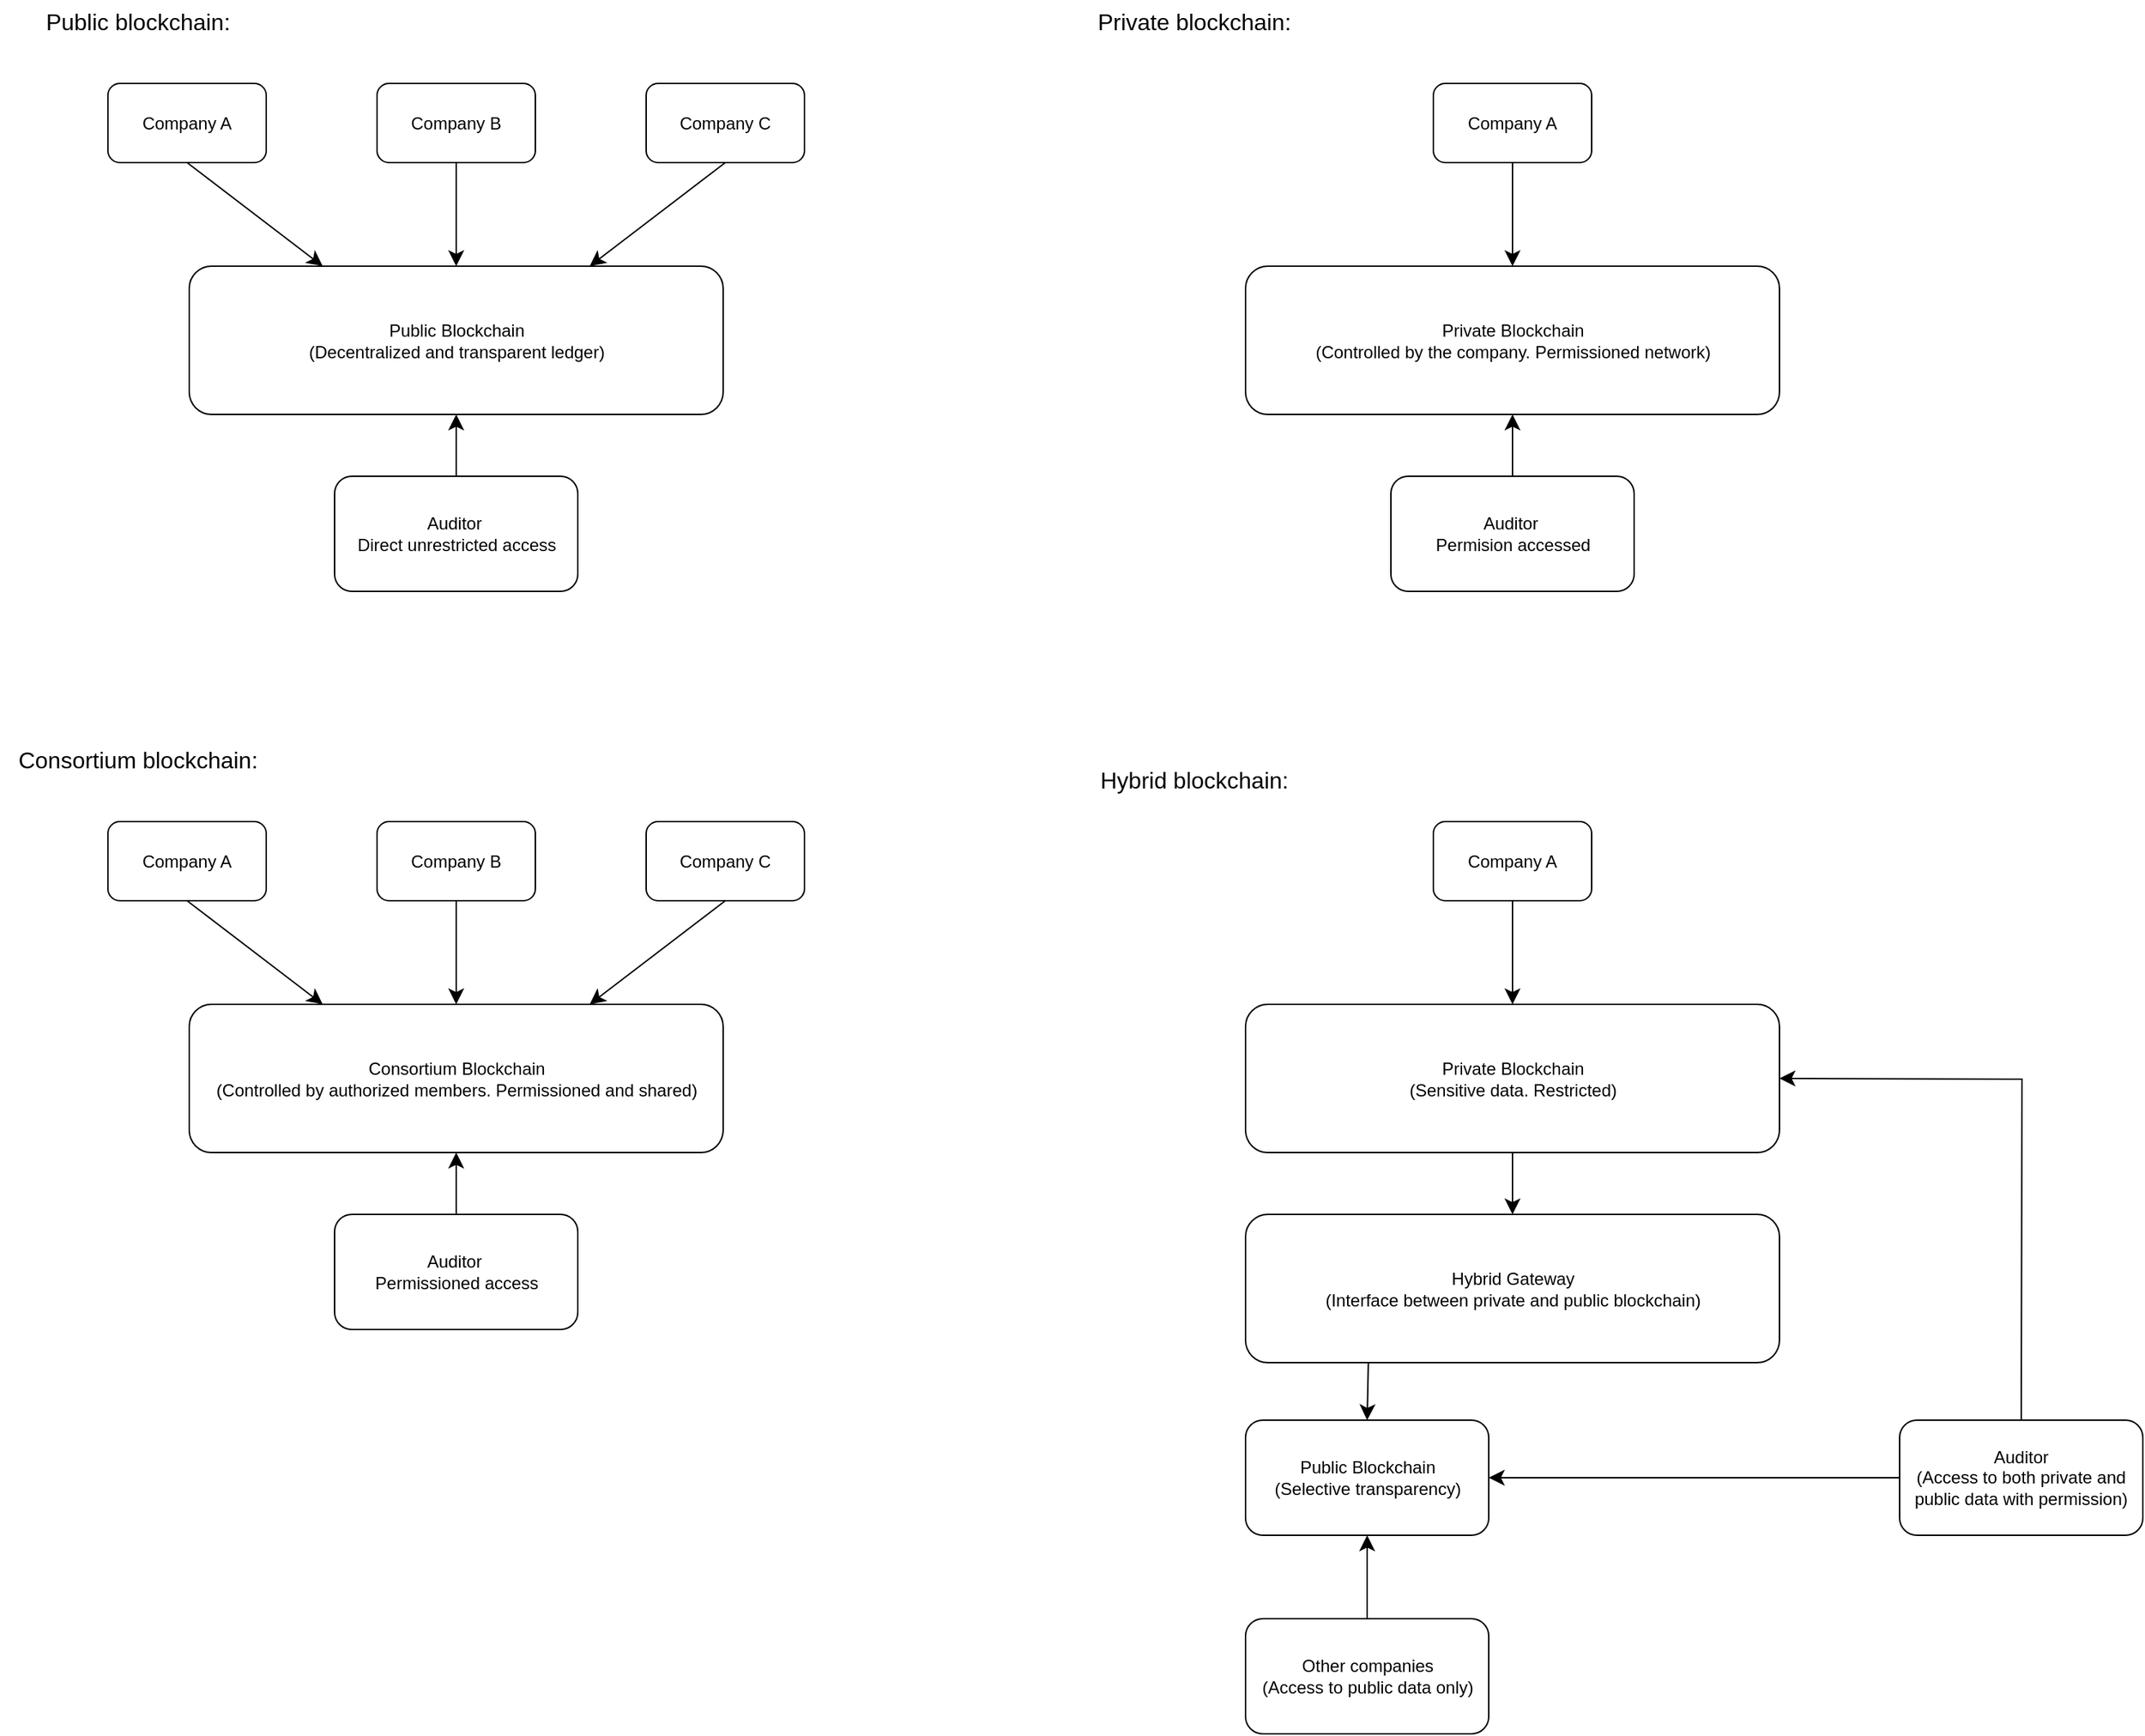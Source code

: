 <mxfile version="24.9.0">
  <diagram name="Página-1" id="ctmEYIWH0Jxgt6QVY9Xr">
    <mxGraphModel dx="2089" dy="578" grid="0" gridSize="10" guides="1" tooltips="1" connect="1" arrows="1" fold="1" page="0" pageScale="1" pageWidth="827" pageHeight="1169" math="0" shadow="0">
      <root>
        <mxCell id="0" />
        <mxCell id="1" parent="0" />
        <mxCell id="XVsmHcTAchvT7u45jq_P-10" style="edgeStyle=none;curved=1;rounded=0;orthogonalLoop=1;jettySize=auto;html=1;exitX=0.5;exitY=1;exitDx=0;exitDy=0;entryX=0.25;entryY=0;entryDx=0;entryDy=0;fontSize=12;startSize=8;endSize=8;" edge="1" parent="1" source="XVsmHcTAchvT7u45jq_P-3" target="XVsmHcTAchvT7u45jq_P-6">
          <mxGeometry relative="1" as="geometry" />
        </mxCell>
        <mxCell id="XVsmHcTAchvT7u45jq_P-3" value="Company A" style="rounded=1;whiteSpace=wrap;html=1;" vertex="1" parent="1">
          <mxGeometry x="39" y="582" width="110" height="55" as="geometry" />
        </mxCell>
        <mxCell id="XVsmHcTAchvT7u45jq_P-11" style="edgeStyle=none;curved=1;rounded=0;orthogonalLoop=1;jettySize=auto;html=1;exitX=0.5;exitY=1;exitDx=0;exitDy=0;entryX=0.5;entryY=0;entryDx=0;entryDy=0;fontSize=12;startSize=8;endSize=8;" edge="1" parent="1" source="XVsmHcTAchvT7u45jq_P-4" target="XVsmHcTAchvT7u45jq_P-6">
          <mxGeometry relative="1" as="geometry" />
        </mxCell>
        <mxCell id="XVsmHcTAchvT7u45jq_P-4" value="Company B" style="rounded=1;whiteSpace=wrap;html=1;" vertex="1" parent="1">
          <mxGeometry x="226" y="582" width="110" height="55" as="geometry" />
        </mxCell>
        <mxCell id="XVsmHcTAchvT7u45jq_P-12" style="edgeStyle=none;curved=1;rounded=0;orthogonalLoop=1;jettySize=auto;html=1;exitX=0.5;exitY=1;exitDx=0;exitDy=0;entryX=0.75;entryY=0;entryDx=0;entryDy=0;fontSize=12;startSize=8;endSize=8;" edge="1" parent="1" source="XVsmHcTAchvT7u45jq_P-5" target="XVsmHcTAchvT7u45jq_P-6">
          <mxGeometry relative="1" as="geometry" />
        </mxCell>
        <mxCell id="XVsmHcTAchvT7u45jq_P-5" value="Company C" style="rounded=1;whiteSpace=wrap;html=1;" vertex="1" parent="1">
          <mxGeometry x="413" y="582" width="110" height="55" as="geometry" />
        </mxCell>
        <mxCell id="XVsmHcTAchvT7u45jq_P-6" value="Public Blockchain&lt;div&gt;(Decentralized and transparent ledger)&lt;/div&gt;" style="rounded=1;whiteSpace=wrap;html=1;" vertex="1" parent="1">
          <mxGeometry x="95.5" y="709" width="371" height="103" as="geometry" />
        </mxCell>
        <mxCell id="XVsmHcTAchvT7u45jq_P-13" style="edgeStyle=none;curved=1;rounded=0;orthogonalLoop=1;jettySize=auto;html=1;exitX=0.5;exitY=0;exitDx=0;exitDy=0;entryX=0.5;entryY=1;entryDx=0;entryDy=0;fontSize=12;startSize=8;endSize=8;" edge="1" parent="1" source="XVsmHcTAchvT7u45jq_P-7" target="XVsmHcTAchvT7u45jq_P-6">
          <mxGeometry relative="1" as="geometry" />
        </mxCell>
        <mxCell id="XVsmHcTAchvT7u45jq_P-7" value="Auditor&amp;nbsp;&lt;div&gt;Direct unrestricted access&lt;/div&gt;" style="rounded=1;whiteSpace=wrap;html=1;" vertex="1" parent="1">
          <mxGeometry x="196.5" y="855" width="169" height="80" as="geometry" />
        </mxCell>
        <mxCell id="XVsmHcTAchvT7u45jq_P-14" value="Public blockchain:" style="text;strokeColor=none;fillColor=none;html=1;align=center;verticalAlign=middle;whiteSpace=wrap;rounded=0;fontSize=16;" vertex="1" parent="1">
          <mxGeometry x="-36" y="524" width="192" height="30" as="geometry" />
        </mxCell>
        <mxCell id="XVsmHcTAchvT7u45jq_P-17" style="edgeStyle=none;curved=1;rounded=0;orthogonalLoop=1;jettySize=auto;html=1;exitX=0.5;exitY=1;exitDx=0;exitDy=0;entryX=0.5;entryY=0;entryDx=0;entryDy=0;fontSize=12;startSize=8;endSize=8;" edge="1" parent="1" source="XVsmHcTAchvT7u45jq_P-18" target="XVsmHcTAchvT7u45jq_P-21">
          <mxGeometry relative="1" as="geometry" />
        </mxCell>
        <mxCell id="XVsmHcTAchvT7u45jq_P-18" value="Company A" style="rounded=1;whiteSpace=wrap;html=1;" vertex="1" parent="1">
          <mxGeometry x="960" y="582" width="110" height="55" as="geometry" />
        </mxCell>
        <mxCell id="XVsmHcTAchvT7u45jq_P-21" value="Private Blockchain&lt;div&gt;(Controlled by the company. Permissioned network)&lt;/div&gt;" style="rounded=1;whiteSpace=wrap;html=1;" vertex="1" parent="1">
          <mxGeometry x="829.5" y="709" width="371" height="103" as="geometry" />
        </mxCell>
        <mxCell id="XVsmHcTAchvT7u45jq_P-22" style="edgeStyle=none;curved=1;rounded=0;orthogonalLoop=1;jettySize=auto;html=1;exitX=0.5;exitY=0;exitDx=0;exitDy=0;entryX=0.5;entryY=1;entryDx=0;entryDy=0;fontSize=12;startSize=8;endSize=8;" edge="1" parent="1" source="XVsmHcTAchvT7u45jq_P-23" target="XVsmHcTAchvT7u45jq_P-21">
          <mxGeometry relative="1" as="geometry" />
        </mxCell>
        <mxCell id="XVsmHcTAchvT7u45jq_P-23" value="Auditor&amp;nbsp;&lt;div&gt;Permision accessed&lt;/div&gt;" style="rounded=1;whiteSpace=wrap;html=1;" vertex="1" parent="1">
          <mxGeometry x="930.5" y="855" width="169" height="80" as="geometry" />
        </mxCell>
        <mxCell id="XVsmHcTAchvT7u45jq_P-24" value="Private blockchain:" style="text;strokeColor=none;fillColor=none;html=1;align=center;verticalAlign=middle;whiteSpace=wrap;rounded=0;fontSize=16;" vertex="1" parent="1">
          <mxGeometry x="698" y="524" width="192" height="30" as="geometry" />
        </mxCell>
        <mxCell id="XVsmHcTAchvT7u45jq_P-25" style="edgeStyle=none;curved=1;rounded=0;orthogonalLoop=1;jettySize=auto;html=1;exitX=0.5;exitY=1;exitDx=0;exitDy=0;entryX=0.25;entryY=0;entryDx=0;entryDy=0;fontSize=12;startSize=8;endSize=8;" edge="1" parent="1" source="XVsmHcTAchvT7u45jq_P-26" target="XVsmHcTAchvT7u45jq_P-31">
          <mxGeometry relative="1" as="geometry" />
        </mxCell>
        <mxCell id="XVsmHcTAchvT7u45jq_P-26" value="Company A" style="rounded=1;whiteSpace=wrap;html=1;" vertex="1" parent="1">
          <mxGeometry x="39" y="1095" width="110" height="55" as="geometry" />
        </mxCell>
        <mxCell id="XVsmHcTAchvT7u45jq_P-27" style="edgeStyle=none;curved=1;rounded=0;orthogonalLoop=1;jettySize=auto;html=1;exitX=0.5;exitY=1;exitDx=0;exitDy=0;entryX=0.5;entryY=0;entryDx=0;entryDy=0;fontSize=12;startSize=8;endSize=8;" edge="1" parent="1" source="XVsmHcTAchvT7u45jq_P-28" target="XVsmHcTAchvT7u45jq_P-31">
          <mxGeometry relative="1" as="geometry" />
        </mxCell>
        <mxCell id="XVsmHcTAchvT7u45jq_P-28" value="Company B" style="rounded=1;whiteSpace=wrap;html=1;" vertex="1" parent="1">
          <mxGeometry x="226" y="1095" width="110" height="55" as="geometry" />
        </mxCell>
        <mxCell id="XVsmHcTAchvT7u45jq_P-29" style="edgeStyle=none;curved=1;rounded=0;orthogonalLoop=1;jettySize=auto;html=1;exitX=0.5;exitY=1;exitDx=0;exitDy=0;entryX=0.75;entryY=0;entryDx=0;entryDy=0;fontSize=12;startSize=8;endSize=8;" edge="1" parent="1" source="XVsmHcTAchvT7u45jq_P-30" target="XVsmHcTAchvT7u45jq_P-31">
          <mxGeometry relative="1" as="geometry" />
        </mxCell>
        <mxCell id="XVsmHcTAchvT7u45jq_P-30" value="Company C" style="rounded=1;whiteSpace=wrap;html=1;" vertex="1" parent="1">
          <mxGeometry x="413" y="1095" width="110" height="55" as="geometry" />
        </mxCell>
        <mxCell id="XVsmHcTAchvT7u45jq_P-31" value="Consortium Blockchain&lt;div&gt;(Controlled by authorized members. Permissioned and shared)&lt;/div&gt;" style="rounded=1;whiteSpace=wrap;html=1;" vertex="1" parent="1">
          <mxGeometry x="95.5" y="1222" width="371" height="103" as="geometry" />
        </mxCell>
        <mxCell id="XVsmHcTAchvT7u45jq_P-32" style="edgeStyle=none;curved=1;rounded=0;orthogonalLoop=1;jettySize=auto;html=1;exitX=0.5;exitY=0;exitDx=0;exitDy=0;entryX=0.5;entryY=1;entryDx=0;entryDy=0;fontSize=12;startSize=8;endSize=8;" edge="1" parent="1" source="XVsmHcTAchvT7u45jq_P-33" target="XVsmHcTAchvT7u45jq_P-31">
          <mxGeometry relative="1" as="geometry" />
        </mxCell>
        <mxCell id="XVsmHcTAchvT7u45jq_P-33" value="Auditor&amp;nbsp;&lt;div&gt;Permissioned access&lt;/div&gt;" style="rounded=1;whiteSpace=wrap;html=1;" vertex="1" parent="1">
          <mxGeometry x="196.5" y="1368" width="169" height="80" as="geometry" />
        </mxCell>
        <mxCell id="XVsmHcTAchvT7u45jq_P-34" value="Consortium blockchain:" style="text;strokeColor=none;fillColor=none;html=1;align=center;verticalAlign=middle;whiteSpace=wrap;rounded=0;fontSize=16;" vertex="1" parent="1">
          <mxGeometry x="-36" y="1037" width="192" height="30" as="geometry" />
        </mxCell>
        <mxCell id="XVsmHcTAchvT7u45jq_P-35" style="edgeStyle=none;curved=1;rounded=0;orthogonalLoop=1;jettySize=auto;html=1;exitX=0.5;exitY=1;exitDx=0;exitDy=0;entryX=0.5;entryY=0;entryDx=0;entryDy=0;fontSize=12;startSize=8;endSize=8;" edge="1" parent="1" source="XVsmHcTAchvT7u45jq_P-36" target="XVsmHcTAchvT7u45jq_P-37">
          <mxGeometry relative="1" as="geometry" />
        </mxCell>
        <mxCell id="XVsmHcTAchvT7u45jq_P-36" value="Company A" style="rounded=1;whiteSpace=wrap;html=1;" vertex="1" parent="1">
          <mxGeometry x="960" y="1095" width="110" height="55" as="geometry" />
        </mxCell>
        <mxCell id="XVsmHcTAchvT7u45jq_P-39" style="edgeStyle=none;curved=1;rounded=0;orthogonalLoop=1;jettySize=auto;html=1;exitX=0.5;exitY=1;exitDx=0;exitDy=0;entryX=0.5;entryY=0;entryDx=0;entryDy=0;fontSize=12;startSize=8;endSize=8;" edge="1" parent="1" source="XVsmHcTAchvT7u45jq_P-37" target="XVsmHcTAchvT7u45jq_P-38">
          <mxGeometry relative="1" as="geometry" />
        </mxCell>
        <mxCell id="XVsmHcTAchvT7u45jq_P-37" value="Private Blockchain&lt;div&gt;(Sensitive data. Restricted)&lt;/div&gt;" style="rounded=1;whiteSpace=wrap;html=1;" vertex="1" parent="1">
          <mxGeometry x="829.5" y="1222" width="371" height="103" as="geometry" />
        </mxCell>
        <mxCell id="XVsmHcTAchvT7u45jq_P-41" style="edgeStyle=none;curved=1;rounded=0;orthogonalLoop=1;jettySize=auto;html=1;exitX=0.23;exitY=1;exitDx=0;exitDy=0;entryX=0.5;entryY=0;entryDx=0;entryDy=0;fontSize=12;startSize=8;endSize=8;exitPerimeter=0;" edge="1" parent="1" source="XVsmHcTAchvT7u45jq_P-38" target="XVsmHcTAchvT7u45jq_P-40">
          <mxGeometry relative="1" as="geometry" />
        </mxCell>
        <mxCell id="XVsmHcTAchvT7u45jq_P-38" value="Hybrid Gateway&lt;div&gt;(Interface between private and public blockchain)&lt;/div&gt;" style="rounded=1;whiteSpace=wrap;html=1;" vertex="1" parent="1">
          <mxGeometry x="829.5" y="1368" width="371" height="103" as="geometry" />
        </mxCell>
        <mxCell id="XVsmHcTAchvT7u45jq_P-40" value="Public Blockchain&lt;div&gt;(Selective transparency)&lt;/div&gt;" style="rounded=1;whiteSpace=wrap;html=1;" vertex="1" parent="1">
          <mxGeometry x="829.5" y="1511" width="169" height="80" as="geometry" />
        </mxCell>
        <mxCell id="XVsmHcTAchvT7u45jq_P-44" style="edgeStyle=none;curved=1;rounded=0;orthogonalLoop=1;jettySize=auto;html=1;exitX=0.5;exitY=0;exitDx=0;exitDy=0;entryX=0.5;entryY=1;entryDx=0;entryDy=0;fontSize=12;startSize=8;endSize=8;" edge="1" parent="1" source="XVsmHcTAchvT7u45jq_P-43" target="XVsmHcTAchvT7u45jq_P-40">
          <mxGeometry relative="1" as="geometry" />
        </mxCell>
        <mxCell id="XVsmHcTAchvT7u45jq_P-43" value="Other companies&lt;div&gt;(Access to public data only)&lt;/div&gt;" style="rounded=1;whiteSpace=wrap;html=1;" vertex="1" parent="1">
          <mxGeometry x="829.5" y="1649" width="169" height="80" as="geometry" />
        </mxCell>
        <mxCell id="XVsmHcTAchvT7u45jq_P-46" style="edgeStyle=none;curved=1;rounded=0;orthogonalLoop=1;jettySize=auto;html=1;exitX=0;exitY=0.5;exitDx=0;exitDy=0;entryX=1;entryY=0.5;entryDx=0;entryDy=0;fontSize=12;startSize=8;endSize=8;" edge="1" parent="1" source="XVsmHcTAchvT7u45jq_P-45" target="XVsmHcTAchvT7u45jq_P-40">
          <mxGeometry relative="1" as="geometry" />
        </mxCell>
        <mxCell id="XVsmHcTAchvT7u45jq_P-47" style="edgeStyle=none;curved=0;rounded=0;orthogonalLoop=1;jettySize=auto;html=1;exitX=0.5;exitY=0;exitDx=0;exitDy=0;entryX=1;entryY=0.5;entryDx=0;entryDy=0;fontSize=12;startSize=8;endSize=8;" edge="1" parent="1" source="XVsmHcTAchvT7u45jq_P-45" target="XVsmHcTAchvT7u45jq_P-37">
          <mxGeometry relative="1" as="geometry">
            <Array as="points">
              <mxPoint x="1369" y="1274" />
            </Array>
          </mxGeometry>
        </mxCell>
        <mxCell id="XVsmHcTAchvT7u45jq_P-45" value="Auditor&lt;div&gt;(Access to both private and public data with permission)&lt;/div&gt;" style="rounded=1;whiteSpace=wrap;html=1;" vertex="1" parent="1">
          <mxGeometry x="1284" y="1511" width="169" height="80" as="geometry" />
        </mxCell>
        <mxCell id="XVsmHcTAchvT7u45jq_P-48" value="Hybrid blockchain:" style="text;strokeColor=none;fillColor=none;html=1;align=center;verticalAlign=middle;whiteSpace=wrap;rounded=0;fontSize=16;" vertex="1" parent="1">
          <mxGeometry x="698" y="1051" width="192" height="30" as="geometry" />
        </mxCell>
      </root>
    </mxGraphModel>
  </diagram>
</mxfile>
